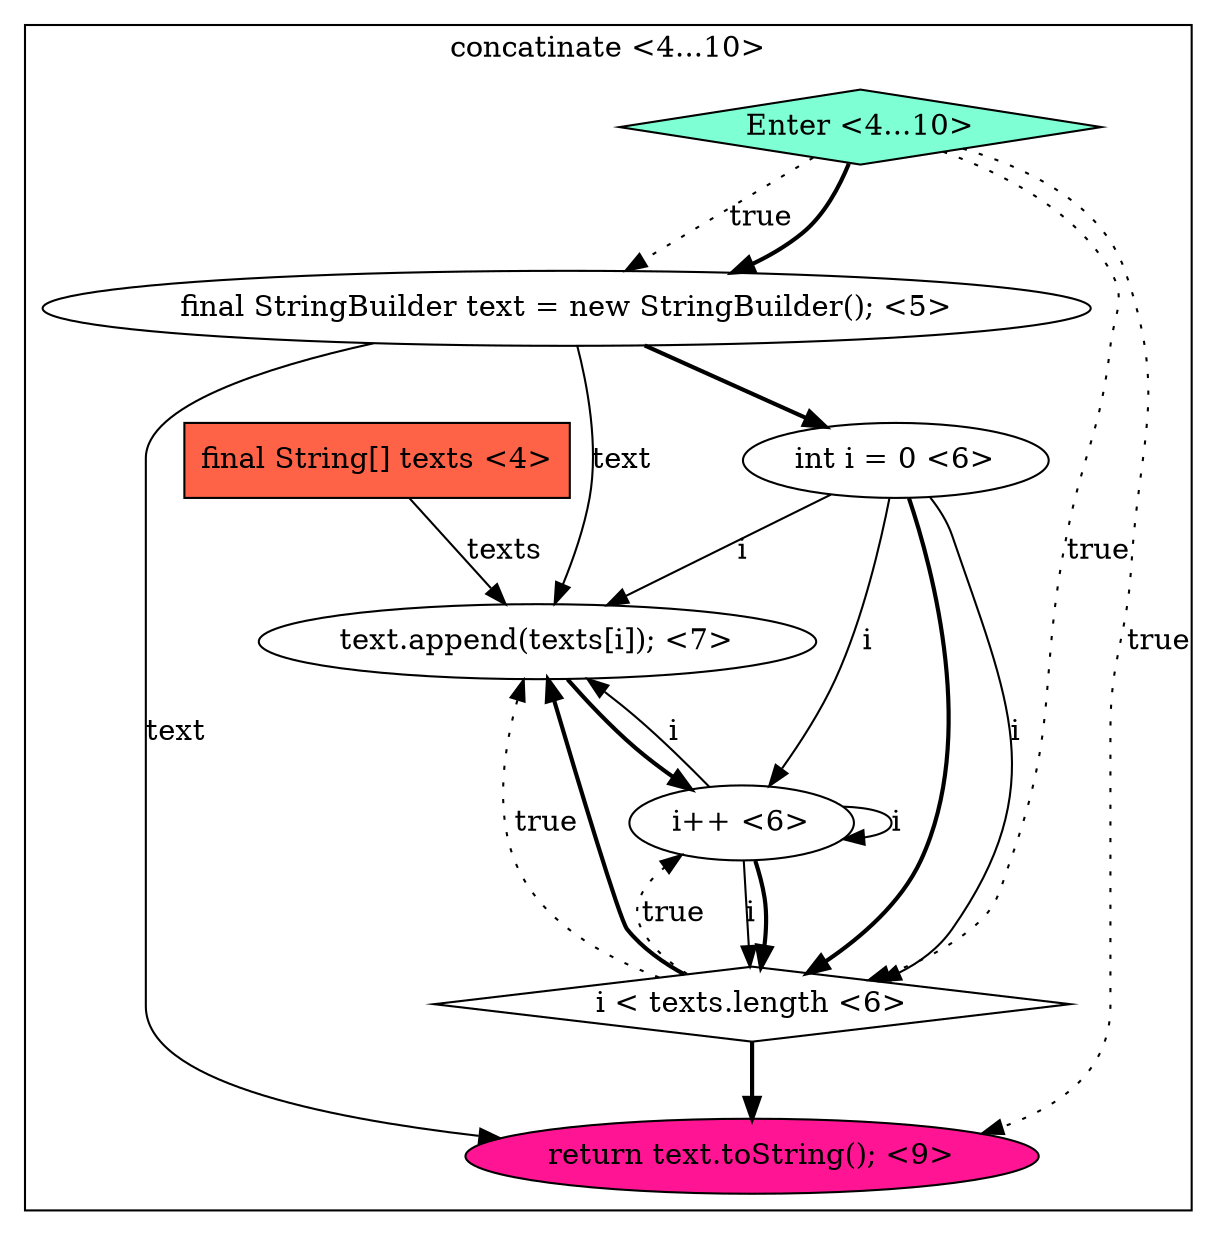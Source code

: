 digraph {
subgraph cluster0 {
label = "concatinate <4...10>";
0.5 [style = filled, label = "text.append(texts[i]); <7>", fillcolor = white, shape = ellipse];
0.4 [style = filled, label = "i++ <6>", fillcolor = white, shape = ellipse];
0.1 [style = filled, label = "final StringBuilder text = new StringBuilder(); <5>", fillcolor = white, shape = ellipse];
0.6 [style = filled, label = "return text.toString(); <9>", fillcolor = deeppink, shape = ellipse];
0.0 [style = filled, label = "final String[] texts <4>", fillcolor = tomato, shape = box];
0.7 [style = filled, label = "Enter <4...10>", fillcolor = aquamarine, shape = diamond];
0.3 [style = filled, label = "i < texts.length <6>", fillcolor = white, shape = diamond];
0.2 [style = filled, label = "int i = 0 <6>", fillcolor = white, shape = ellipse];
0.0 -> 0.5 [style = solid, label="texts"];
0.1 -> 0.2 [style = bold, label=""];
0.1 -> 0.5 [style = solid, label="text"];
0.1 -> 0.6 [style = solid, label="text"];
0.2 -> 0.3 [style = solid, label="i"];
0.2 -> 0.3 [style = bold, label=""];
0.2 -> 0.4 [style = solid, label="i"];
0.2 -> 0.5 [style = solid, label="i"];
0.3 -> 0.4 [style = dotted, label="true"];
0.3 -> 0.5 [style = dotted, label="true"];
0.3 -> 0.5 [style = bold, label=""];
0.3 -> 0.6 [style = bold, label=""];
0.4 -> 0.3 [style = solid, label="i"];
0.4 -> 0.3 [style = bold, label=""];
0.4 -> 0.4 [style = solid, label="i"];
0.4 -> 0.5 [style = solid, label="i"];
0.5 -> 0.4 [style = bold, label=""];
0.7 -> 0.1 [style = dotted, label="true"];
0.7 -> 0.1 [style = bold, label=""];
0.7 -> 0.3 [style = dotted, label="true"];
0.7 -> 0.6 [style = dotted, label="true"];
}
}